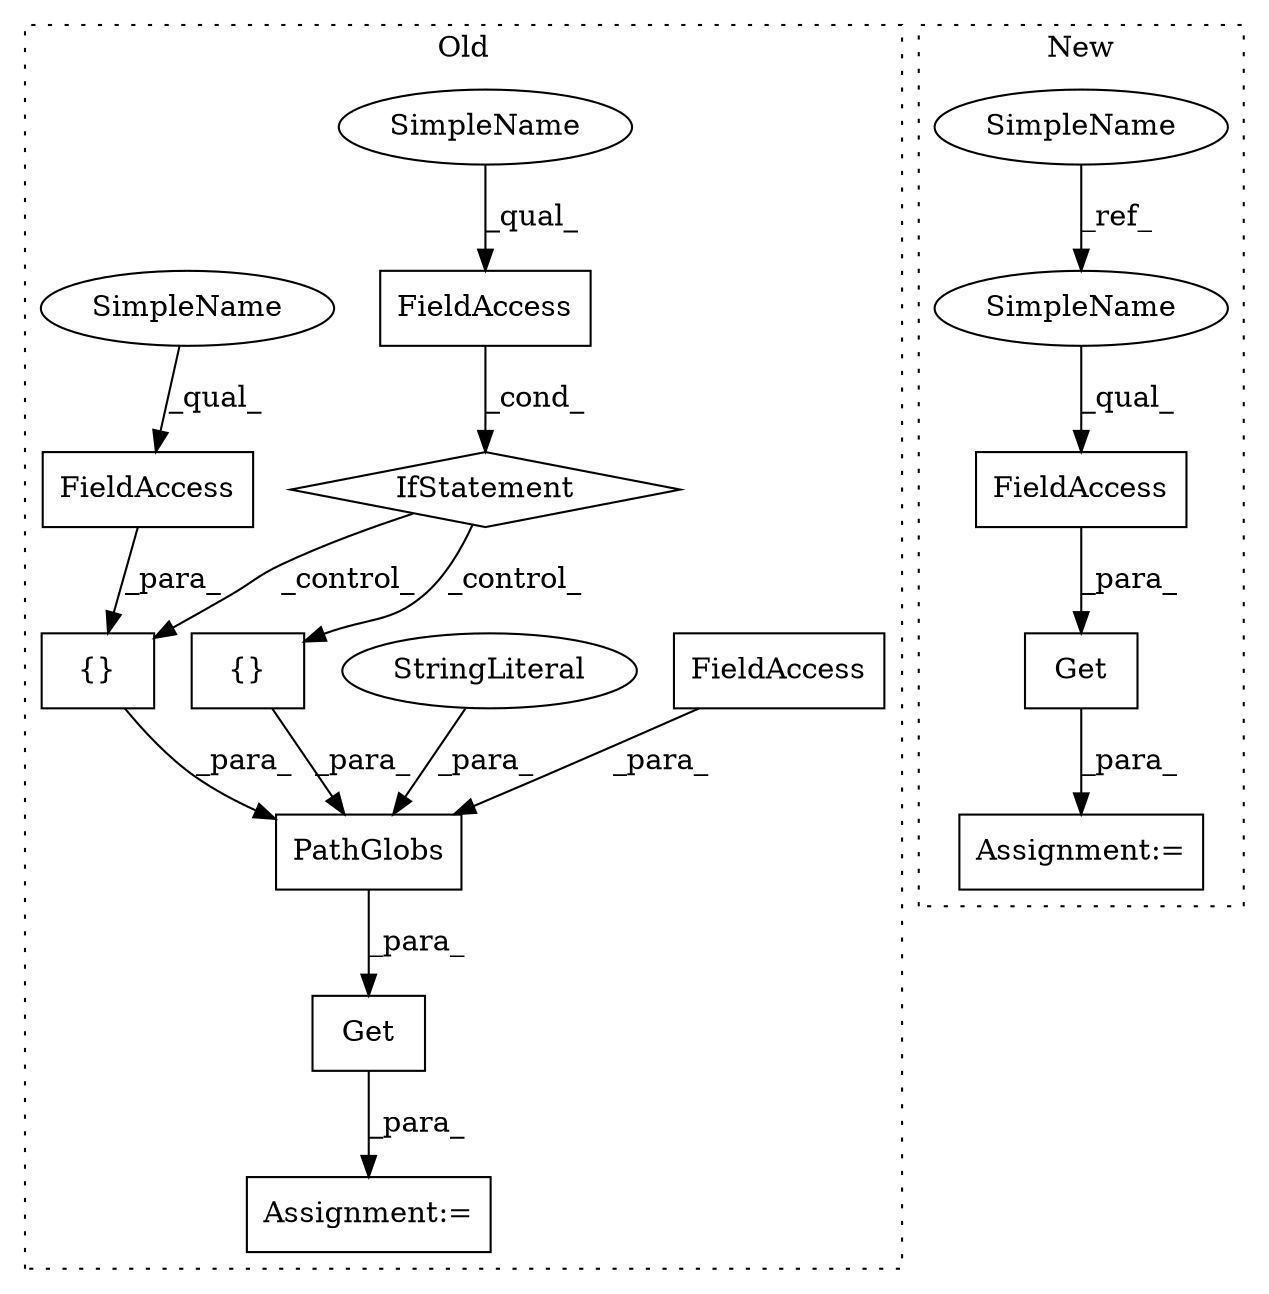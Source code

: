 digraph G {
subgraph cluster0 {
1 [label="{}" a="4" s="3004,3018" l="1,1" shape="box"];
4 [label="Assignment:=" a="7" s="2957" l="1" shape="box"];
5 [label="FieldAccess" a="22" s="3005" l="13" shape="box"];
6 [label="{}" a="4" s="3031" l="2" shape="box"];
7 [label="FieldAccess" a="22" s="2979" l="13" shape="box"];
9 [label="Get" a="32" s="2958,3094" l="4,1" shape="box"];
11 [label="IfStatement" a="25" s="2992" l="3" shape="diamond"];
12 [label="PathGlobs" a="32" s="2969,3093" l="10,1" shape="box"];
13 [label="FieldAccess" a="22" s="3034" l="28" shape="box"];
14 [label="StringLiteral" a="45" s="3063" l="30" shape="ellipse"];
16 [label="SimpleName" a="42" s="2979" l="6" shape="ellipse"];
17 [label="SimpleName" a="42" s="3005" l="6" shape="ellipse"];
label = "Old";
style="dotted";
}
subgraph cluster1 {
2 [label="Get" a="32" s="2992,3048" l="4,1" shape="box"];
3 [label="Assignment:=" a="7" s="2991" l="1" shape="box"];
8 [label="FieldAccess" a="22" s="3027" l="21" shape="box"];
10 [label="SimpleName" a="42" s="2620" l="6" shape="ellipse"];
15 [label="SimpleName" a="42" s="3027" l="6" shape="ellipse"];
label = "New";
style="dotted";
}
1 -> 12 [label="_para_"];
2 -> 3 [label="_para_"];
5 -> 1 [label="_para_"];
6 -> 12 [label="_para_"];
7 -> 11 [label="_cond_"];
8 -> 2 [label="_para_"];
9 -> 4 [label="_para_"];
10 -> 15 [label="_ref_"];
11 -> 1 [label="_control_"];
11 -> 6 [label="_control_"];
12 -> 9 [label="_para_"];
13 -> 12 [label="_para_"];
14 -> 12 [label="_para_"];
15 -> 8 [label="_qual_"];
16 -> 7 [label="_qual_"];
17 -> 5 [label="_qual_"];
}